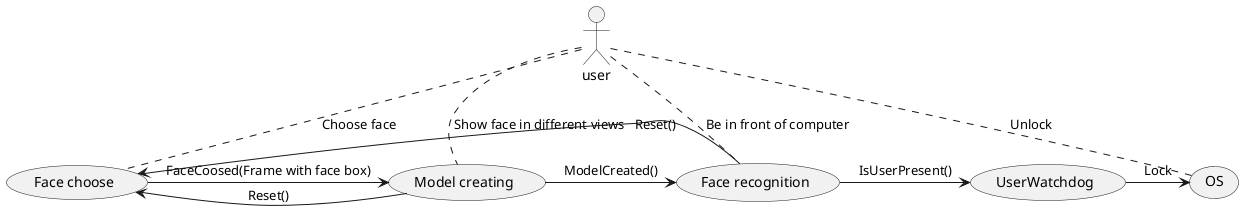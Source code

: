 @startuml
(Face choose) as FC
(Model creating) as MC
(Face recognition) as FR
(UserWatchdog) as UW
(OS) as OS

actor user 
user .. FC : Choose face
user .. MC : Show face in different views
user .. FR : Be in front of computer
user .. OS : Unlock

FC -> MC : FaceCoosed(Frame with face box)
MC -> FC : Reset()
MC -> FR : ModelCreated()
FR -> FC : Reset()
FR -> UW : IsUserPresent()
UW -> OS : Lock

@enduml
